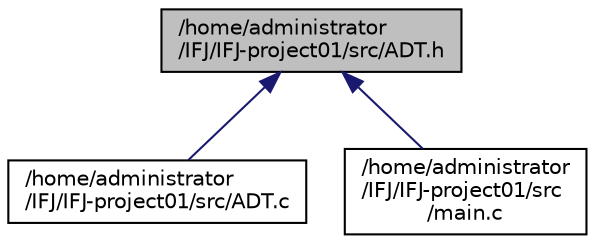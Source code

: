 digraph "/home/administrator/IFJ/IFJ-project01/src/ADT.h"
{
 // LATEX_PDF_SIZE
  edge [fontname="Helvetica",fontsize="10",labelfontname="Helvetica",labelfontsize="10"];
  node [fontname="Helvetica",fontsize="10",shape=record];
  Node1 [label="/home/administrator\l/IFJ/IFJ-project01/src/ADT.h",height=0.2,width=0.4,color="black", fillcolor="grey75", style="filled", fontcolor="black",tooltip=" "];
  Node1 -> Node2 [dir="back",color="midnightblue",fontsize="10",style="solid"];
  Node2 [label="/home/administrator\l/IFJ/IFJ-project01/src/ADT.c",height=0.2,width=0.4,color="black", fillcolor="white", style="filled",URL="$ADT_8c.html",tooltip=" "];
  Node1 -> Node3 [dir="back",color="midnightblue",fontsize="10",style="solid"];
  Node3 [label="/home/administrator\l/IFJ/IFJ-project01/src\l/main.c",height=0.2,width=0.4,color="black", fillcolor="white", style="filled",URL="$main_8c.html",tooltip=" "];
}
